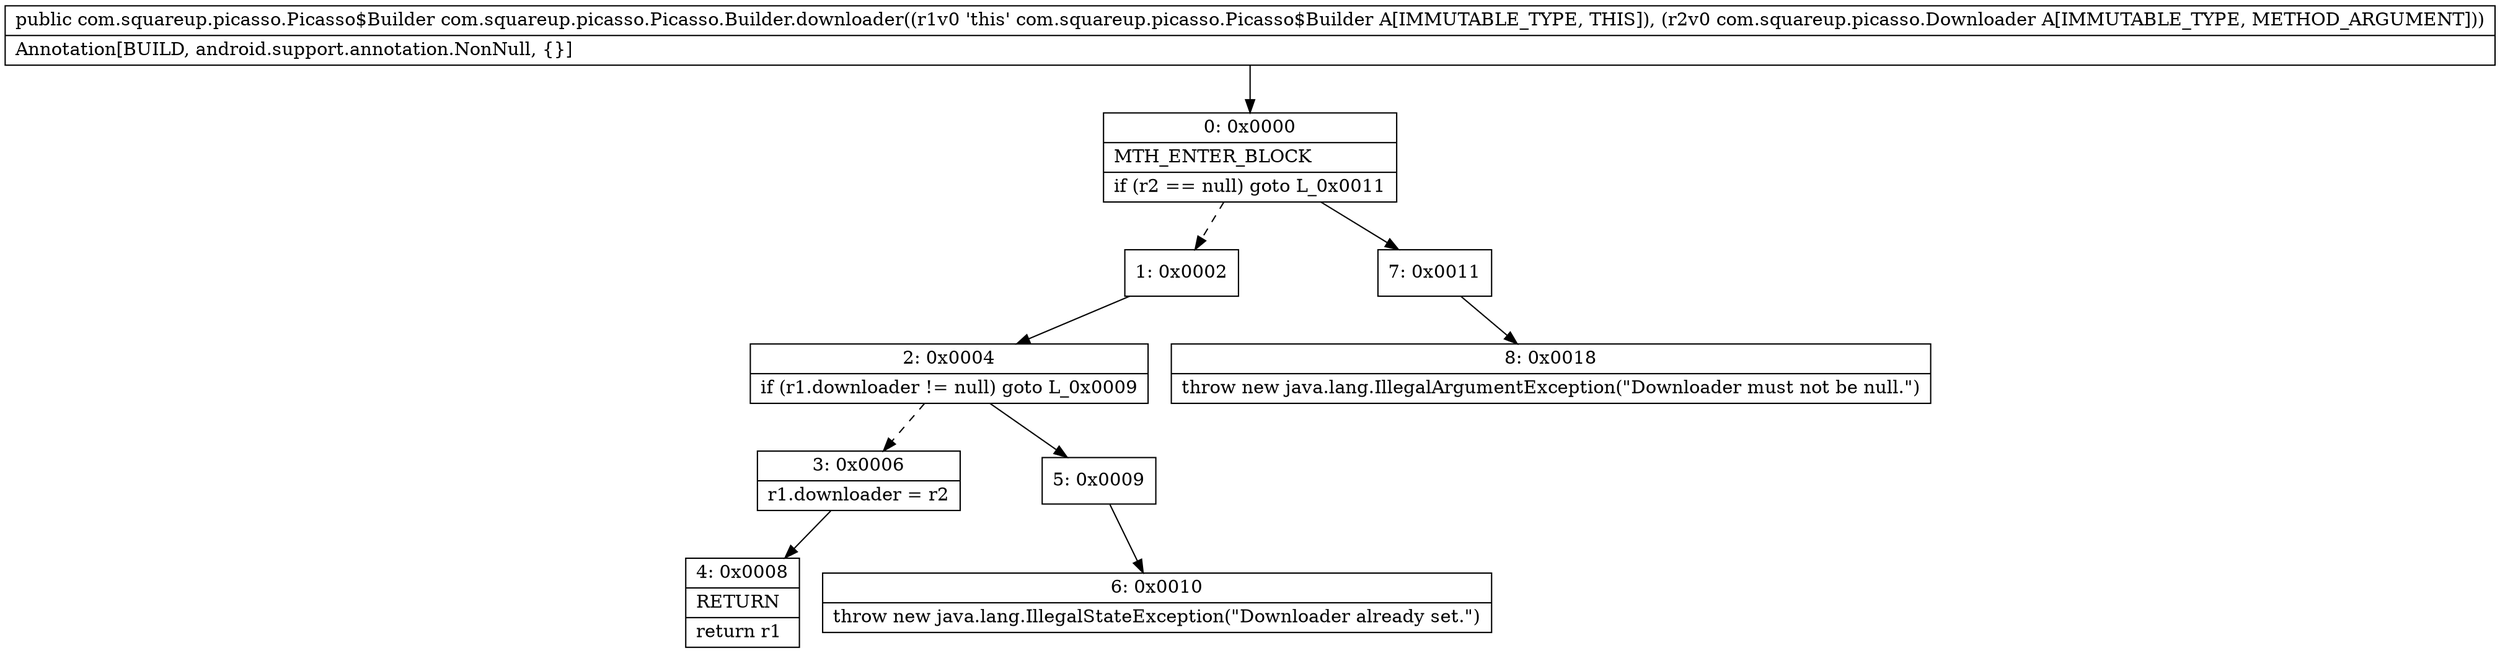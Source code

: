 digraph "CFG forcom.squareup.picasso.Picasso.Builder.downloader(Lcom\/squareup\/picasso\/Downloader;)Lcom\/squareup\/picasso\/Picasso$Builder;" {
Node_0 [shape=record,label="{0\:\ 0x0000|MTH_ENTER_BLOCK\l|if (r2 == null) goto L_0x0011\l}"];
Node_1 [shape=record,label="{1\:\ 0x0002}"];
Node_2 [shape=record,label="{2\:\ 0x0004|if (r1.downloader != null) goto L_0x0009\l}"];
Node_3 [shape=record,label="{3\:\ 0x0006|r1.downloader = r2\l}"];
Node_4 [shape=record,label="{4\:\ 0x0008|RETURN\l|return r1\l}"];
Node_5 [shape=record,label="{5\:\ 0x0009}"];
Node_6 [shape=record,label="{6\:\ 0x0010|throw new java.lang.IllegalStateException(\"Downloader already set.\")\l}"];
Node_7 [shape=record,label="{7\:\ 0x0011}"];
Node_8 [shape=record,label="{8\:\ 0x0018|throw new java.lang.IllegalArgumentException(\"Downloader must not be null.\")\l}"];
MethodNode[shape=record,label="{public com.squareup.picasso.Picasso$Builder com.squareup.picasso.Picasso.Builder.downloader((r1v0 'this' com.squareup.picasso.Picasso$Builder A[IMMUTABLE_TYPE, THIS]), (r2v0 com.squareup.picasso.Downloader A[IMMUTABLE_TYPE, METHOD_ARGUMENT]))  | Annotation[BUILD, android.support.annotation.NonNull, \{\}]\l}"];
MethodNode -> Node_0;
Node_0 -> Node_1[style=dashed];
Node_0 -> Node_7;
Node_1 -> Node_2;
Node_2 -> Node_3[style=dashed];
Node_2 -> Node_5;
Node_3 -> Node_4;
Node_5 -> Node_6;
Node_7 -> Node_8;
}

